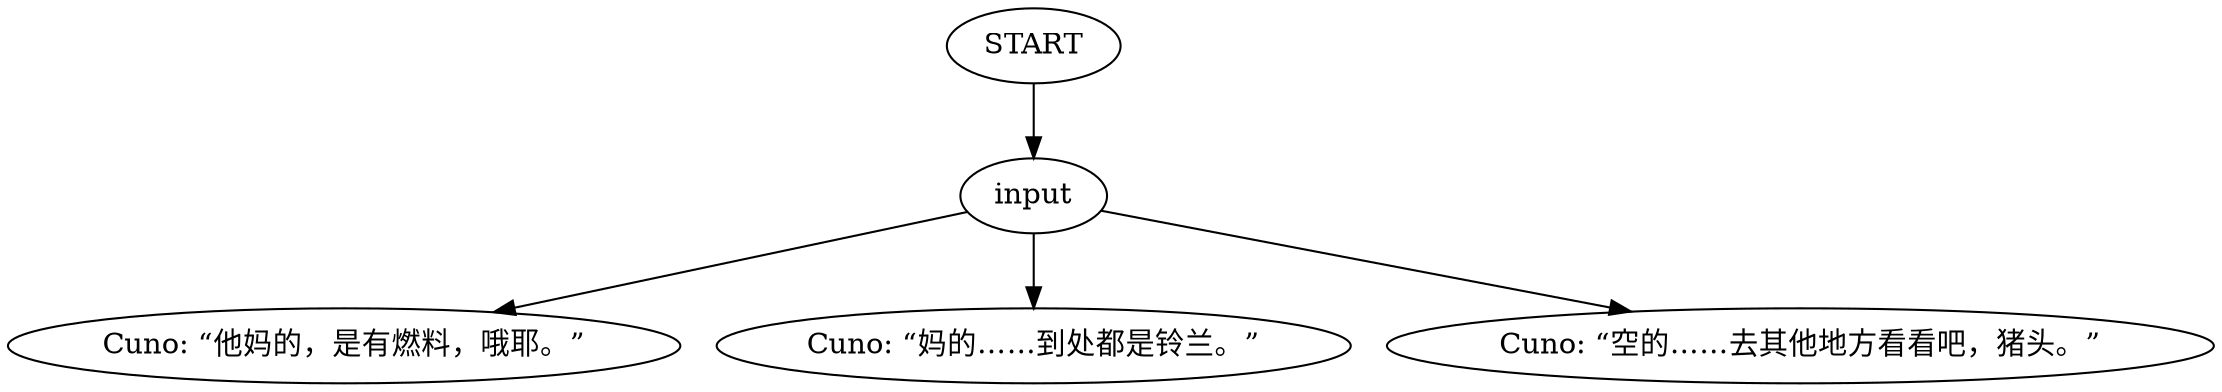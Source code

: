 # SEAFORT / CUNO FUEL barks
# Cuno reacts to fuel empty if task is on w/ BARK
# ==================================================
digraph G {
	  0 [label="START"];
	  1 [label="input"];
	  2 [label="Cuno: “他妈的，是有燃料，哦耶。”"];
	  4 [label="Cuno: “妈的……到处都是铃兰。”"];
	  5 [label="Cuno: “空的……去其他地方看看吧，猪头。”"];
	  0 -> 1
	  1 -> 2
	  1 -> 4
	  1 -> 5
}

